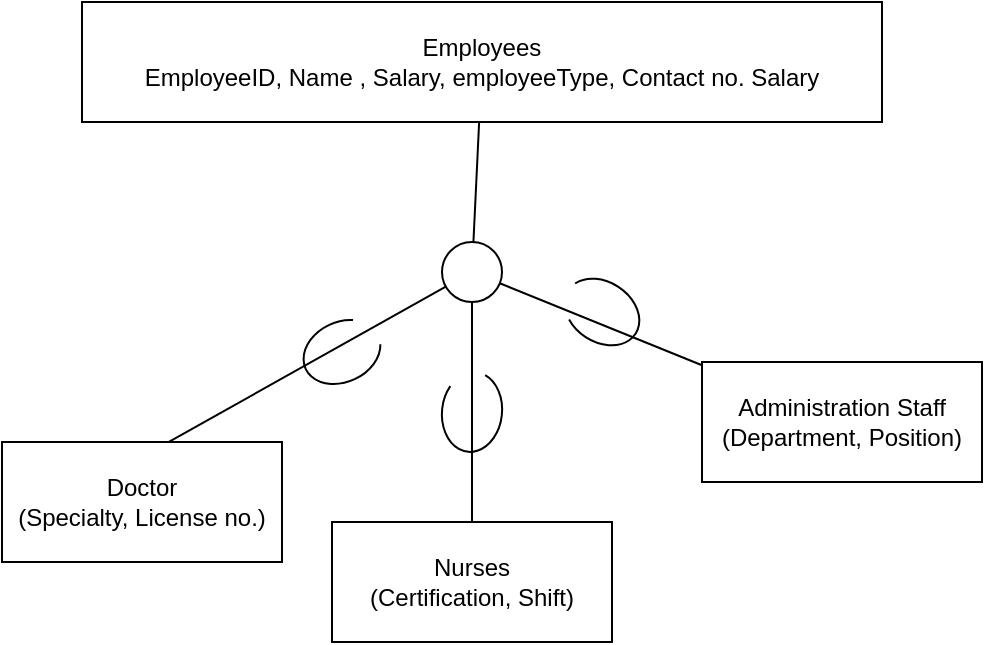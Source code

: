 <mxfile version="26.1.0">
  <diagram name="Page-1" id="0f1rnujp0oxpeZLFkK2t">
    <mxGraphModel dx="1076" dy="592" grid="1" gridSize="10" guides="1" tooltips="1" connect="1" arrows="1" fold="1" page="1" pageScale="1" pageWidth="850" pageHeight="1100" math="0" shadow="0">
      <root>
        <mxCell id="0" />
        <mxCell id="1" parent="0" />
        <mxCell id="le8kYAC7GOsxLi1JXV00-31" style="rounded=0;orthogonalLoop=1;jettySize=auto;html=1;endArrow=none;startFill=0;" edge="1" parent="1" source="le8kYAC7GOsxLi1JXV00-27" target="le8kYAC7GOsxLi1JXV00-32">
          <mxGeometry relative="1" as="geometry">
            <mxPoint x="310" y="280" as="targetPoint" />
          </mxGeometry>
        </mxCell>
        <mxCell id="le8kYAC7GOsxLi1JXV00-27" value="Employees&lt;div&gt;EmployeeID, Name , Salary, employeeType, Contact no. Salary&lt;/div&gt;" style="rounded=0;whiteSpace=wrap;html=1;" vertex="1" parent="1">
          <mxGeometry x="110" y="150" width="400" height="60" as="geometry" />
        </mxCell>
        <mxCell id="le8kYAC7GOsxLi1JXV00-33" style="rounded=0;orthogonalLoop=1;jettySize=auto;html=1;entryX=0.553;entryY=0.056;entryDx=0;entryDy=0;entryPerimeter=0;endArrow=none;startFill=0;" edge="1" parent="1" source="le8kYAC7GOsxLi1JXV00-32" target="le8kYAC7GOsxLi1JXV00-36">
          <mxGeometry relative="1" as="geometry">
            <mxPoint x="190" y="340" as="targetPoint" />
          </mxGeometry>
        </mxCell>
        <mxCell id="le8kYAC7GOsxLi1JXV00-34" style="rounded=0;orthogonalLoop=1;jettySize=auto;html=1;endArrow=none;startFill=0;" edge="1" parent="1" source="le8kYAC7GOsxLi1JXV00-32" target="le8kYAC7GOsxLi1JXV00-37">
          <mxGeometry relative="1" as="geometry">
            <mxPoint x="305" y="360" as="targetPoint" />
          </mxGeometry>
        </mxCell>
        <mxCell id="le8kYAC7GOsxLi1JXV00-35" style="rounded=0;orthogonalLoop=1;jettySize=auto;html=1;endArrow=none;startFill=0;" edge="1" parent="1" source="le8kYAC7GOsxLi1JXV00-32" target="le8kYAC7GOsxLi1JXV00-38">
          <mxGeometry relative="1" as="geometry">
            <mxPoint x="420" y="340" as="targetPoint" />
          </mxGeometry>
        </mxCell>
        <mxCell id="le8kYAC7GOsxLi1JXV00-32" value="" style="ellipse;whiteSpace=wrap;html=1;aspect=fixed;" vertex="1" parent="1">
          <mxGeometry x="290" y="270" width="30" height="30" as="geometry" />
        </mxCell>
        <mxCell id="le8kYAC7GOsxLi1JXV00-36" value="Doctor&lt;div&gt;(Specialty, License no.)&lt;/div&gt;" style="rounded=0;whiteSpace=wrap;html=1;" vertex="1" parent="1">
          <mxGeometry x="70" y="370" width="140" height="60" as="geometry" />
        </mxCell>
        <mxCell id="le8kYAC7GOsxLi1JXV00-37" value="Nurses&lt;div&gt;(Certification, Shift)&lt;/div&gt;" style="rounded=0;whiteSpace=wrap;html=1;" vertex="1" parent="1">
          <mxGeometry x="235" y="410" width="140" height="60" as="geometry" />
        </mxCell>
        <mxCell id="le8kYAC7GOsxLi1JXV00-38" value="Administration Staff&lt;div&gt;(Department, Position)&lt;/div&gt;" style="rounded=0;whiteSpace=wrap;html=1;" vertex="1" parent="1">
          <mxGeometry x="420" y="330" width="140" height="60" as="geometry" />
        </mxCell>
        <mxCell id="le8kYAC7GOsxLi1JXV00-51" value="" style="verticalLabelPosition=bottom;verticalAlign=top;html=1;shape=mxgraph.basic.arc;startAngle=0.3;endAngle=0.1;rotation=-25;" vertex="1" parent="1">
          <mxGeometry x="220" y="310" width="40" height="30" as="geometry" />
        </mxCell>
        <mxCell id="le8kYAC7GOsxLi1JXV00-52" value="" style="verticalLabelPosition=bottom;verticalAlign=top;html=1;shape=mxgraph.basic.arc;startAngle=0.3;endAngle=0.1;rotation=-84;" vertex="1" parent="1">
          <mxGeometry x="285" y="340" width="40" height="30" as="geometry" />
        </mxCell>
        <mxCell id="le8kYAC7GOsxLi1JXV00-53" value="" style="verticalLabelPosition=bottom;verticalAlign=top;html=1;shape=mxgraph.basic.arc;startAngle=0.3;endAngle=0.1;rotation=-147;" vertex="1" parent="1">
          <mxGeometry x="350" y="290" width="40" height="30" as="geometry" />
        </mxCell>
      </root>
    </mxGraphModel>
  </diagram>
</mxfile>
